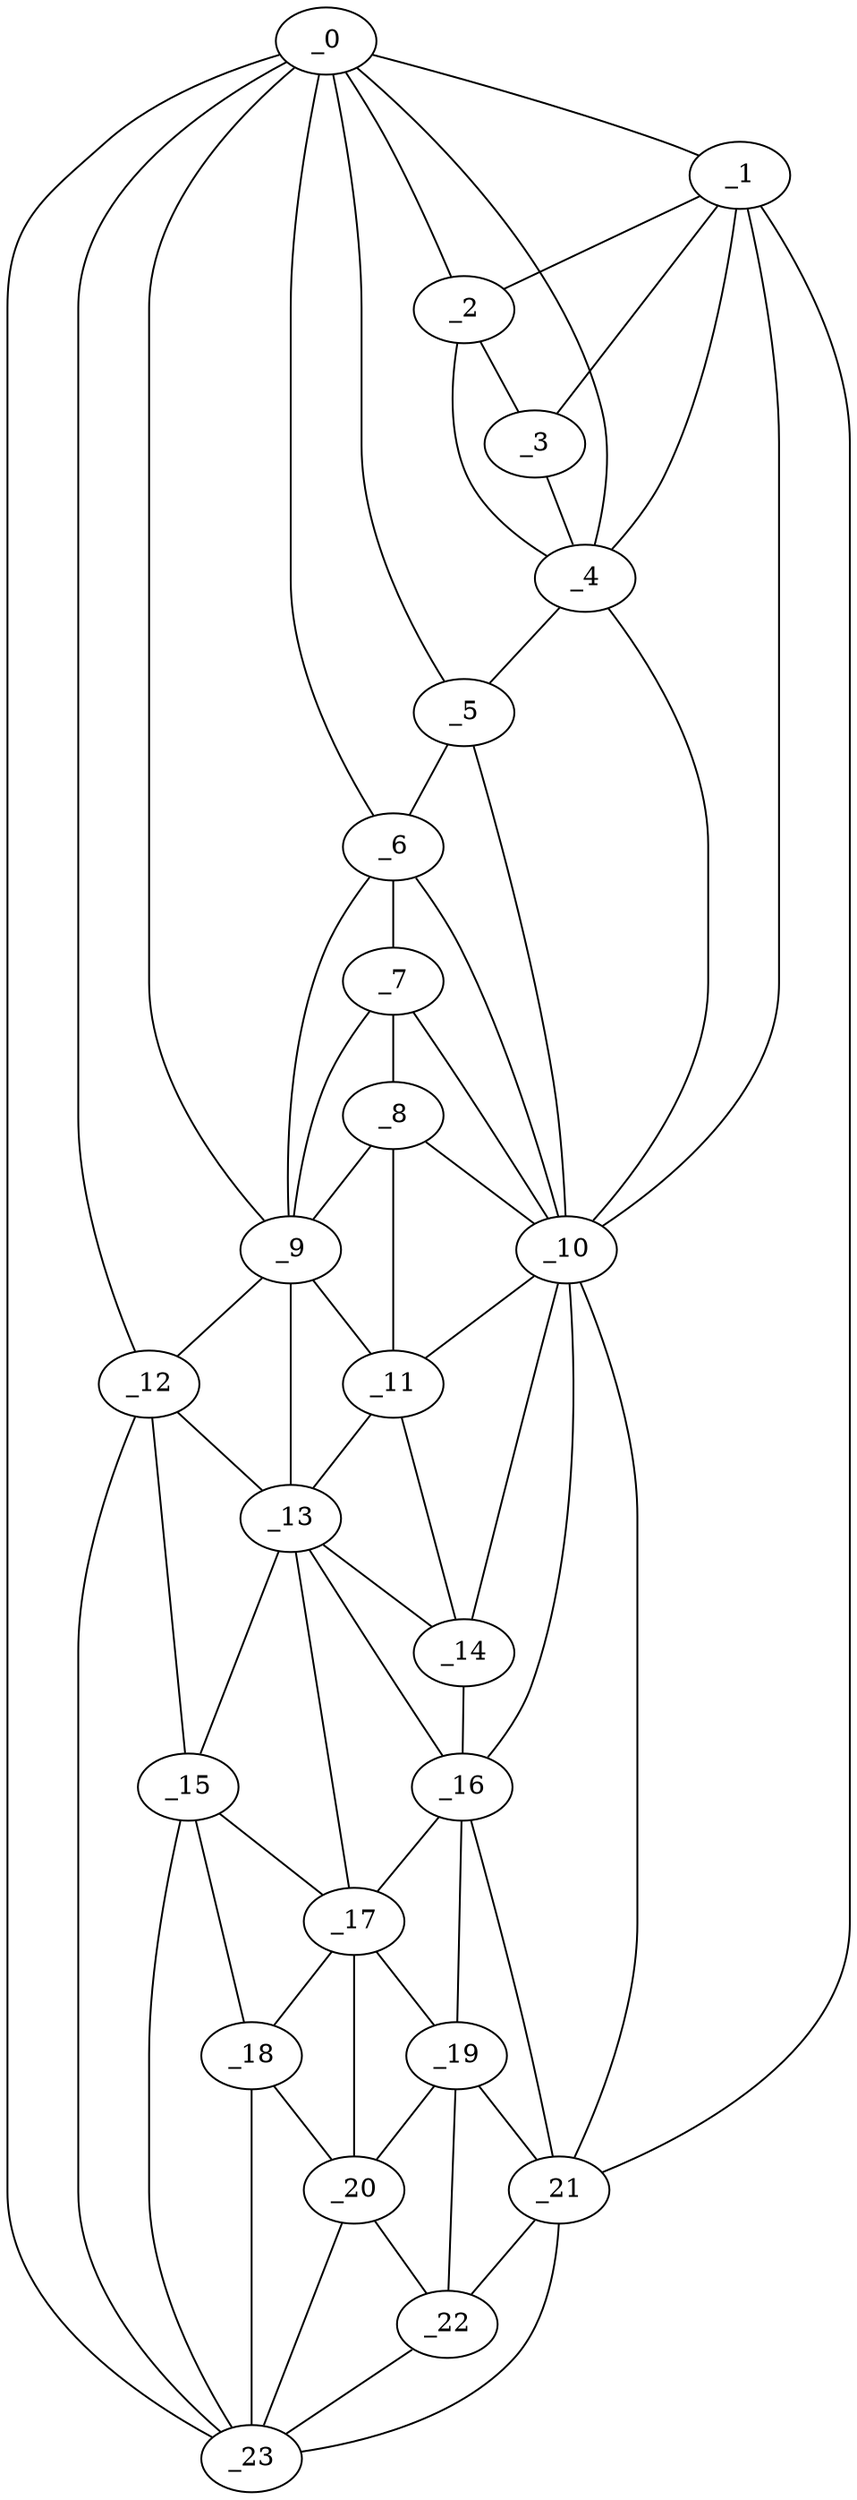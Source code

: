 graph "obj67__180.gxl" {
	_0	 [x=4,
		y=77];
	_1	 [x=5,
		y=51];
	_0 -- _1	 [valence=1];
	_2	 [x=5,
		y=62];
	_0 -- _2	 [valence=1];
	_4	 [x=21,
		y=53];
	_0 -- _4	 [valence=2];
	_5	 [x=31,
		y=54];
	_0 -- _5	 [valence=2];
	_6	 [x=43,
		y=55];
	_0 -- _6	 [valence=2];
	_9	 [x=64,
		y=66];
	_0 -- _9	 [valence=2];
	_12	 [x=80,
		y=76];
	_0 -- _12	 [valence=2];
	_23	 [x=125,
		y=78];
	_0 -- _23	 [valence=1];
	_1 -- _2	 [valence=2];
	_3	 [x=11,
		y=53];
	_1 -- _3	 [valence=2];
	_1 -- _4	 [valence=2];
	_10	 [x=73,
		y=54];
	_1 -- _10	 [valence=2];
	_21	 [x=124,
		y=51];
	_1 -- _21	 [valence=1];
	_2 -- _3	 [valence=1];
	_2 -- _4	 [valence=2];
	_3 -- _4	 [valence=2];
	_4 -- _5	 [valence=2];
	_4 -- _10	 [valence=2];
	_5 -- _6	 [valence=2];
	_5 -- _10	 [valence=2];
	_7	 [x=55,
		y=57];
	_6 -- _7	 [valence=1];
	_6 -- _9	 [valence=2];
	_6 -- _10	 [valence=2];
	_8	 [x=61,
		y=58];
	_7 -- _8	 [valence=2];
	_7 -- _9	 [valence=1];
	_7 -- _10	 [valence=2];
	_8 -- _9	 [valence=1];
	_8 -- _10	 [valence=1];
	_11	 [x=75,
		y=57];
	_8 -- _11	 [valence=2];
	_9 -- _11	 [valence=2];
	_9 -- _12	 [valence=2];
	_13	 [x=83,
		y=66];
	_9 -- _13	 [valence=1];
	_10 -- _11	 [valence=2];
	_14	 [x=84,
		y=58];
	_10 -- _14	 [valence=1];
	_16	 [x=95,
		y=54];
	_10 -- _16	 [valence=2];
	_10 -- _21	 [valence=2];
	_11 -- _13	 [valence=1];
	_11 -- _14	 [valence=2];
	_12 -- _13	 [valence=2];
	_15	 [x=91,
		y=76];
	_12 -- _15	 [valence=1];
	_12 -- _23	 [valence=2];
	_13 -- _14	 [valence=1];
	_13 -- _15	 [valence=2];
	_13 -- _16	 [valence=1];
	_17	 [x=102,
		y=66];
	_13 -- _17	 [valence=1];
	_14 -- _16	 [valence=2];
	_15 -- _17	 [valence=2];
	_18	 [x=107,
		y=76];
	_15 -- _18	 [valence=2];
	_15 -- _23	 [valence=2];
	_16 -- _17	 [valence=2];
	_19	 [x=111,
		y=53];
	_16 -- _19	 [valence=2];
	_16 -- _21	 [valence=1];
	_17 -- _18	 [valence=2];
	_17 -- _19	 [valence=1];
	_20	 [x=117,
		y=68];
	_17 -- _20	 [valence=2];
	_18 -- _20	 [valence=2];
	_18 -- _23	 [valence=2];
	_19 -- _20	 [valence=1];
	_19 -- _21	 [valence=2];
	_22	 [x=124,
		y=63];
	_19 -- _22	 [valence=1];
	_20 -- _22	 [valence=2];
	_20 -- _23	 [valence=2];
	_21 -- _22	 [valence=2];
	_21 -- _23	 [valence=1];
	_22 -- _23	 [valence=1];
}
